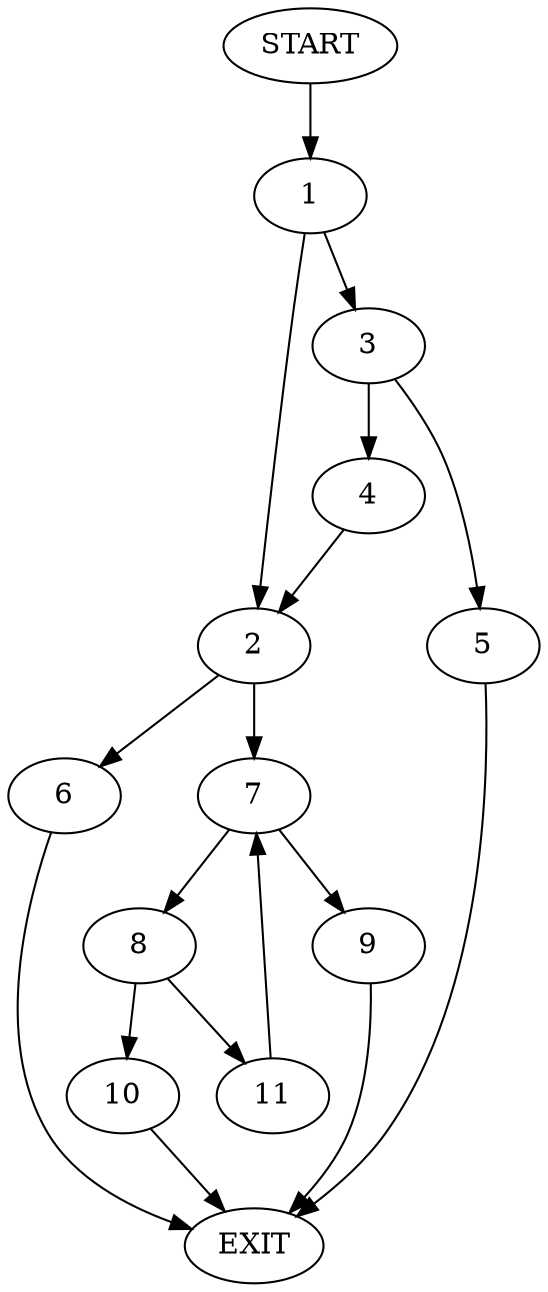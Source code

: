 digraph {
0 [label="START"]
12 [label="EXIT"]
0 -> 1
1 -> 2
1 -> 3
3 -> 4
3 -> 5
2 -> 6
2 -> 7
5 -> 12
4 -> 2
6 -> 12
7 -> 8
7 -> 9
8 -> 10
8 -> 11
9 -> 12
11 -> 7
10 -> 12
}
